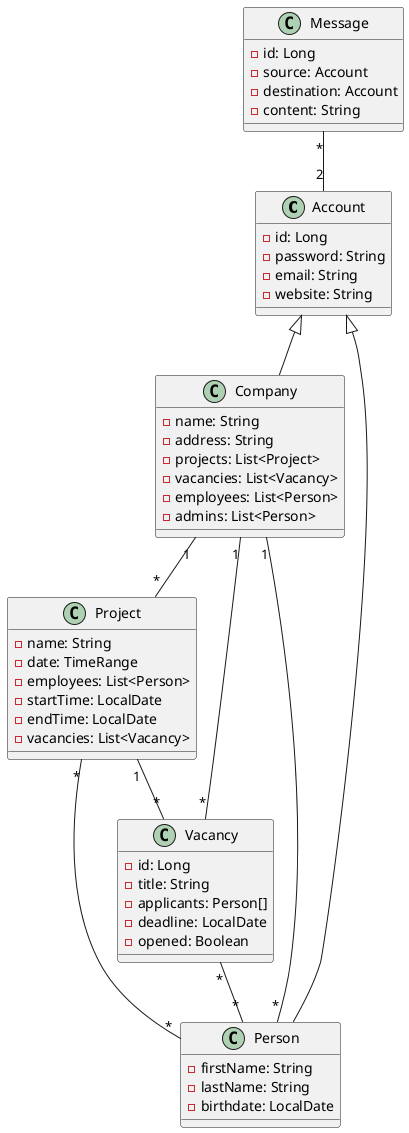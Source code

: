 @startuml

class Account {
- id: Long
- password: String
- email: String
- website: String
}

class Company {
- name: String
- address: String
- projects: List<Project>
- vacancies: List<Vacancy>
- employees: List<Person>
- admins: List<Person>
}

class Project {
- name: String
- date: TimeRange
- employees: List<Person>
- startTime: LocalDate
- endTime: LocalDate
- vacancies: List<Vacancy>
}

class Person {
- firstName: String
- lastName: String
- birthdate: LocalDate
}

class Vacancy {
- id: Long
- title: String
- applicants: Person[]
- deadline: LocalDate
- opened: Boolean
}

class Message {
- id: Long
- source: Account
- destination: Account
- content: String
}

Account <|-- Company
Account <|-- Person
Company "1" -- "*" Project
Company "1" -- "*" Vacancy
Vacancy "*" -- "*"Person
Message "*" -- "2" Account
Project "*" -- "*" Person
Project "1" -- "*" Vacancy
Person "*" -- "1" Company
@enduml
